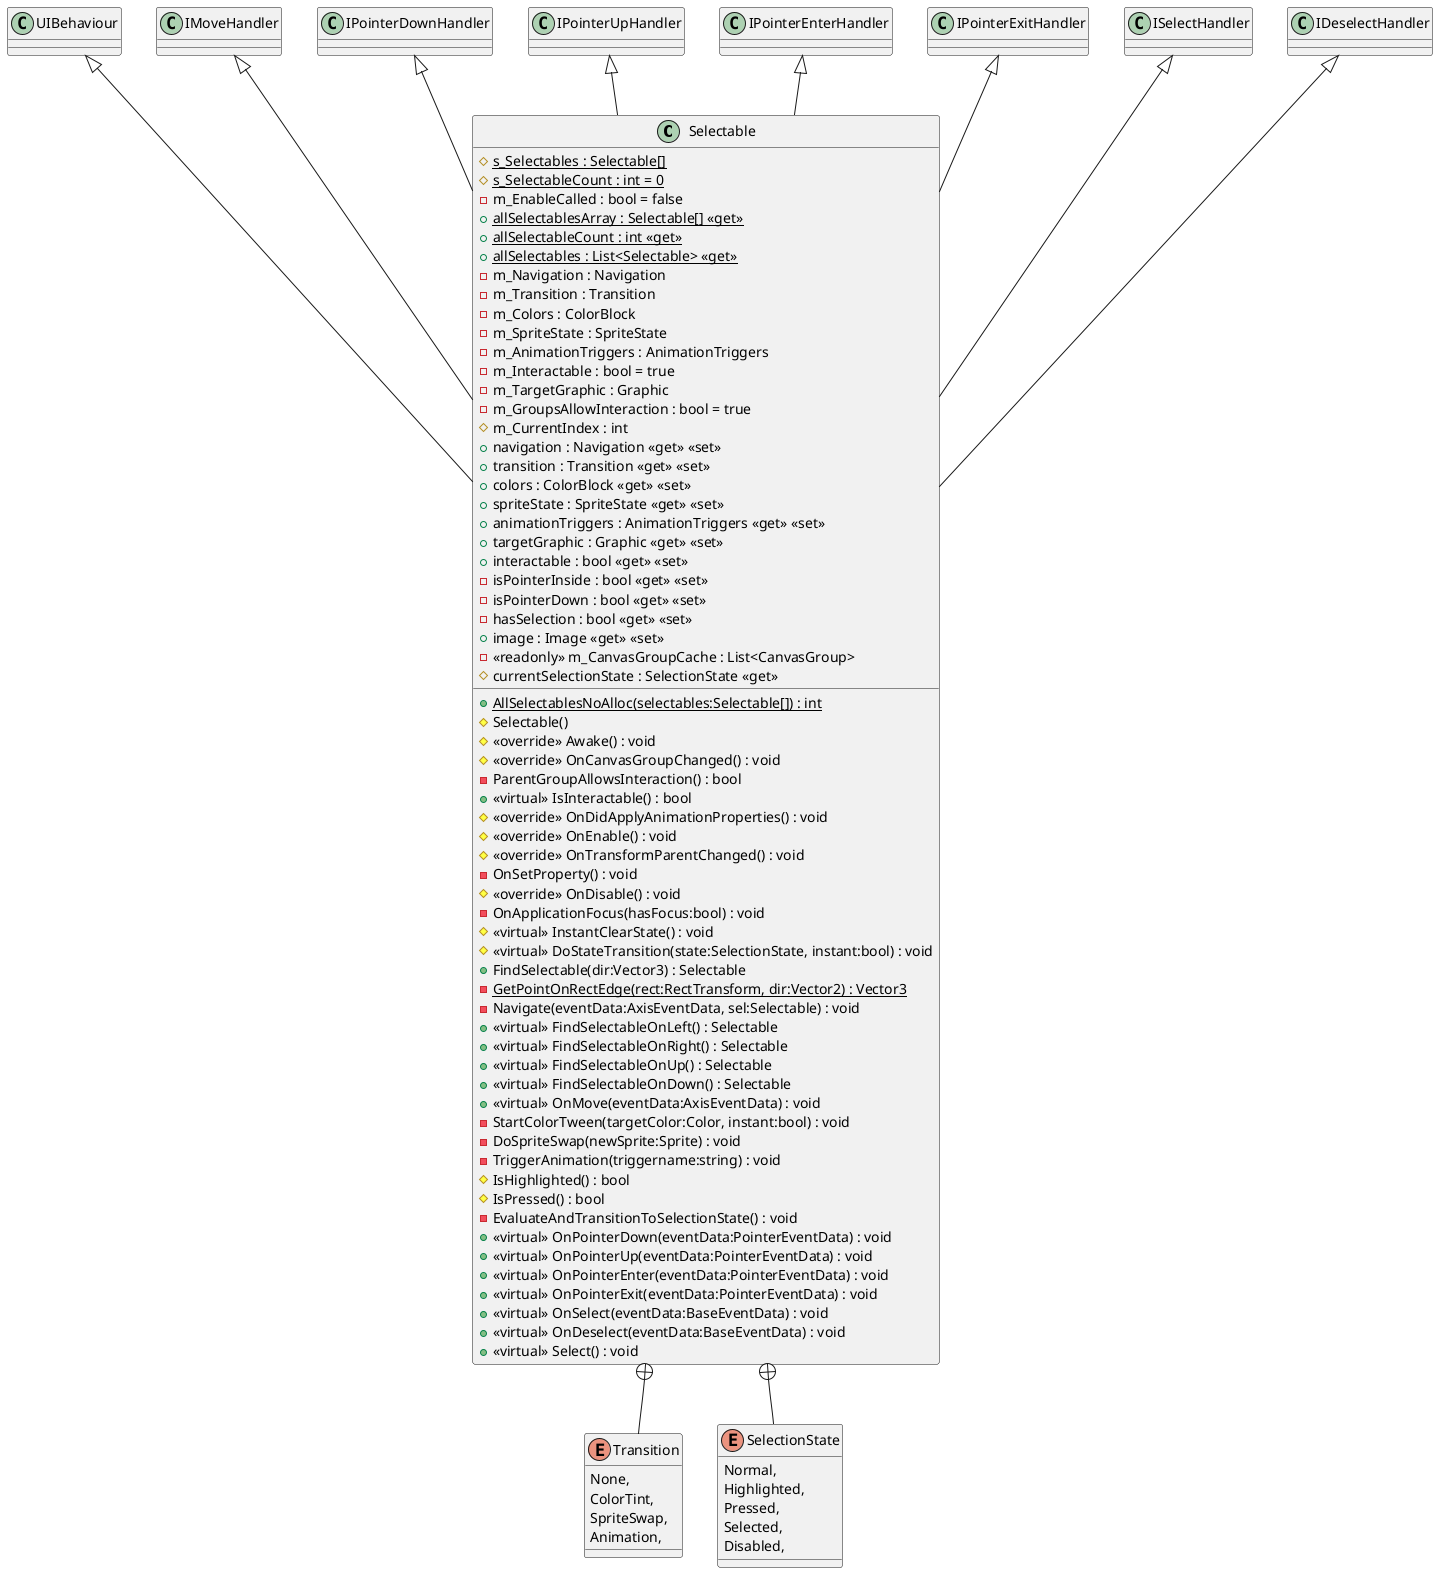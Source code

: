 @startuml
class Selectable {
    # {static} s_Selectables : Selectable[]
    # {static} s_SelectableCount : int = 0
    - m_EnableCalled : bool = false
    + {static} allSelectablesArray : Selectable[] <<get>>
    + {static} allSelectableCount : int <<get>>
    + {static} allSelectables : List<Selectable> <<get>>
    + {static} AllSelectablesNoAlloc(selectables:Selectable[]) : int
    - m_Navigation : Navigation
    - m_Transition : Transition
    - m_Colors : ColorBlock
    - m_SpriteState : SpriteState
    - m_AnimationTriggers : AnimationTriggers
    - m_Interactable : bool = true
    - m_TargetGraphic : Graphic
    - m_GroupsAllowInteraction : bool = true
    # m_CurrentIndex : int
    + navigation : Navigation <<get>> <<set>>
    + transition : Transition <<get>> <<set>>
    + colors : ColorBlock <<get>> <<set>>
    + spriteState : SpriteState <<get>> <<set>>
    + animationTriggers : AnimationTriggers <<get>> <<set>>
    + targetGraphic : Graphic <<get>> <<set>>
    + interactable : bool <<get>> <<set>>
    - isPointerInside : bool <<get>> <<set>>
    - isPointerDown : bool <<get>> <<set>>
    - hasSelection : bool <<get>> <<set>>
    # Selectable()
    + image : Image <<get>> <<set>>
    # <<override>> Awake() : void
    - <<readonly>> m_CanvasGroupCache : List<CanvasGroup>
    # <<override>> OnCanvasGroupChanged() : void
    - ParentGroupAllowsInteraction() : bool
    + <<virtual>> IsInteractable() : bool
    # <<override>> OnDidApplyAnimationProperties() : void
    # <<override>> OnEnable() : void
    # <<override>> OnTransformParentChanged() : void
    - OnSetProperty() : void
    # <<override>> OnDisable() : void
    - OnApplicationFocus(hasFocus:bool) : void
    # currentSelectionState : SelectionState <<get>>
    # <<virtual>> InstantClearState() : void
    # <<virtual>> DoStateTransition(state:SelectionState, instant:bool) : void
    + FindSelectable(dir:Vector3) : Selectable
    - {static} GetPointOnRectEdge(rect:RectTransform, dir:Vector2) : Vector3
    - Navigate(eventData:AxisEventData, sel:Selectable) : void
    + <<virtual>> FindSelectableOnLeft() : Selectable
    + <<virtual>> FindSelectableOnRight() : Selectable
    + <<virtual>> FindSelectableOnUp() : Selectable
    + <<virtual>> FindSelectableOnDown() : Selectable
    + <<virtual>> OnMove(eventData:AxisEventData) : void
    - StartColorTween(targetColor:Color, instant:bool) : void
    - DoSpriteSwap(newSprite:Sprite) : void
    - TriggerAnimation(triggername:string) : void
    # IsHighlighted() : bool
    # IsPressed() : bool
    - EvaluateAndTransitionToSelectionState() : void
    + <<virtual>> OnPointerDown(eventData:PointerEventData) : void
    + <<virtual>> OnPointerUp(eventData:PointerEventData) : void
    + <<virtual>> OnPointerEnter(eventData:PointerEventData) : void
    + <<virtual>> OnPointerExit(eventData:PointerEventData) : void
    + <<virtual>> OnSelect(eventData:BaseEventData) : void
    + <<virtual>> OnDeselect(eventData:BaseEventData) : void
    + <<virtual>> Select() : void
}
enum Transition {
    None,
    ColorTint,
    SpriteSwap,
    Animation,
}
enum SelectionState {
    Normal,
    Highlighted,
    Pressed,
    Selected,
    Disabled,
}
UIBehaviour <|-- Selectable
IMoveHandler <|-- Selectable
IPointerDownHandler <|-- Selectable
IPointerUpHandler <|-- Selectable
IPointerEnterHandler <|-- Selectable
IPointerExitHandler <|-- Selectable
ISelectHandler <|-- Selectable
IDeselectHandler <|-- Selectable
Selectable +-- Transition
Selectable +-- SelectionState
@enduml
